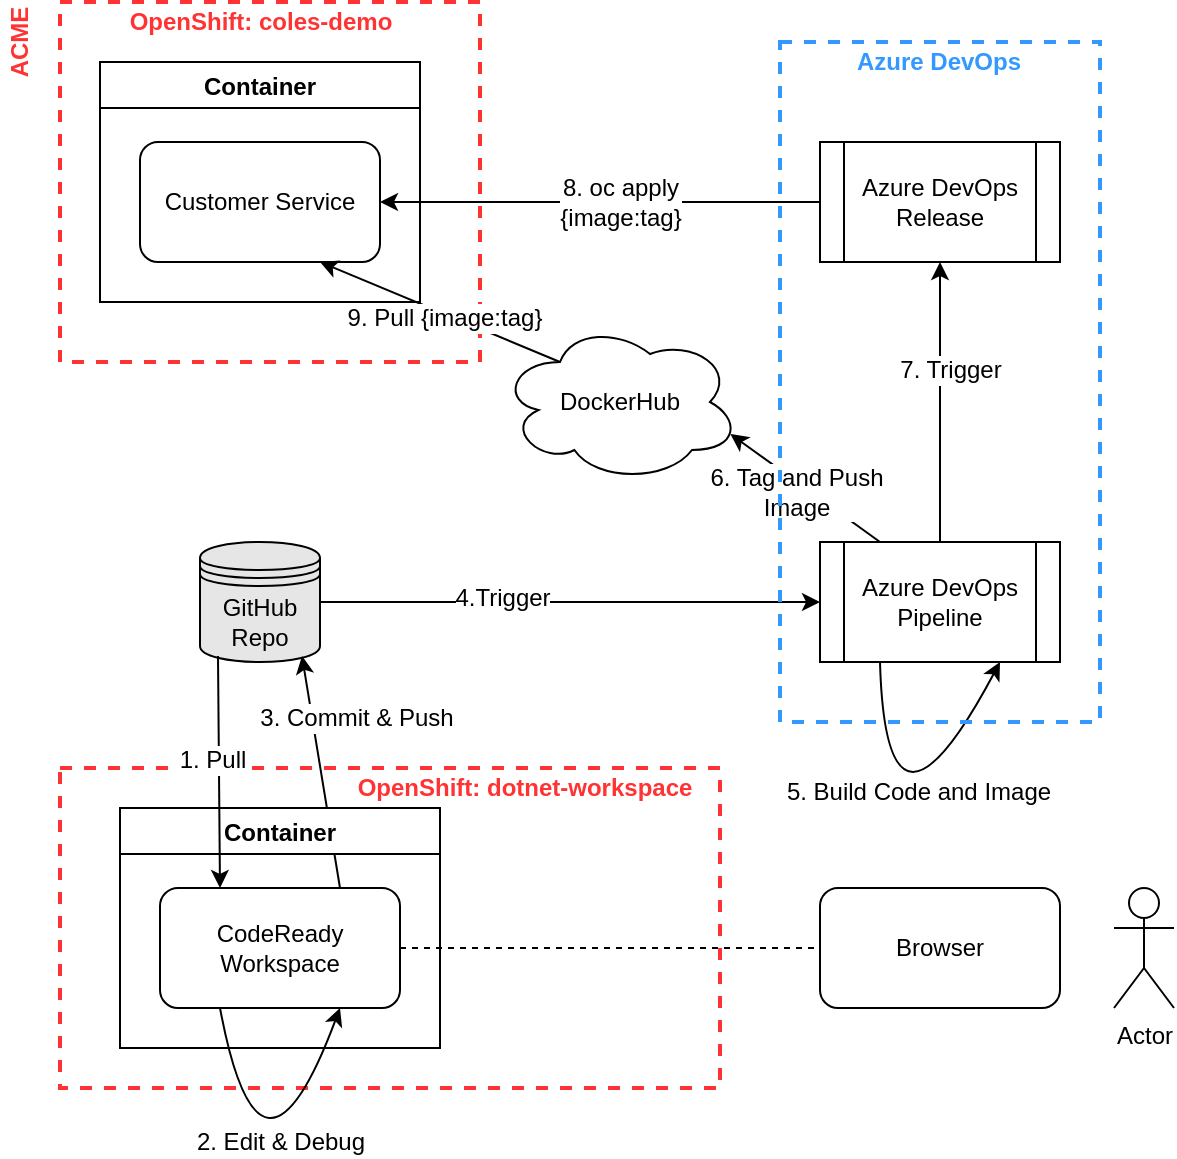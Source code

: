 <mxfile version="12.1.9" type="device" pages="1"><diagram id="ovAHQZ2BJ-_I0cGVsoG9" name="Page-1"><mxGraphModel dx="630" dy="579" grid="1" gridSize="10" guides="1" tooltips="1" connect="1" arrows="1" fold="1" page="1" pageScale="1" pageWidth="827" pageHeight="1169" math="0" shadow="0"><root><mxCell id="0"/><mxCell id="1" parent="0"/><mxCell id="_g6IOZlsqsTlYCw5BY6W-9" value="" style="verticalLabelPosition=bottom;verticalAlign=top;html=1;shape=mxgraph.basic.rect;fillColor=none;fillColor2=none;strokeColor=#FF3333;strokeWidth=2;size=20;indent=5;dashed=1;" vertex="1" parent="1"><mxGeometry x="50" y="503" width="330" height="160" as="geometry"/></mxCell><mxCell id="9aoQAb5LEwZFZZVG2kDQ-24" value="" style="verticalLabelPosition=bottom;verticalAlign=top;html=1;shape=mxgraph.basic.rect;fillColor=none;fillColor2=none;strokeColor=#FF3333;strokeWidth=2;size=20;indent=5;dashed=1;" parent="1" vertex="1"><mxGeometry x="50" y="120" width="210" height="180" as="geometry"/></mxCell><mxCell id="9aoQAb5LEwZFZZVG2kDQ-25" value="Customer Service" style="rounded=1;whiteSpace=wrap;html=1;fillColor=none;" parent="1" vertex="1"><mxGeometry x="90" y="190" width="120" height="60" as="geometry"/></mxCell><mxCell id="9aoQAb5LEwZFZZVG2kDQ-32" value="Container" style="swimlane;" parent="1" vertex="1"><mxGeometry x="70" y="150" width="160" height="120" as="geometry"/></mxCell><mxCell id="9aoQAb5LEwZFZZVG2kDQ-37" value="" style="endArrow=classic;html=1;exitX=0;exitY=0.5;exitDx=0;exitDy=0;" parent="1" source="_g6IOZlsqsTlYCw5BY6W-12" edge="1"><mxGeometry width="50" height="50" relative="1" as="geometry"><mxPoint x="70" y="340" as="sourcePoint"/><mxPoint x="210" y="220" as="targetPoint"/><Array as="points"><mxPoint x="210" y="220"/></Array></mxGeometry></mxCell><mxCell id="_g6IOZlsqsTlYCw5BY6W-20" value="8. oc apply&lt;br&gt;{image:tag}" style="text;html=1;resizable=0;points=[];align=center;verticalAlign=middle;labelBackgroundColor=#ffffff;" vertex="1" connectable="0" parent="9aoQAb5LEwZFZZVG2kDQ-37"><mxGeometry x="1" y="131" relative="1" as="geometry"><mxPoint x="120" as="offset"/></mxGeometry></mxCell><mxCell id="9aoQAb5LEwZFZZVG2kDQ-38" value="" style="endArrow=classic;html=1;exitX=1;exitY=0.5;exitDx=0;exitDy=0;entryX=0;entryY=0.5;entryDx=0;entryDy=0;" parent="1" source="_g6IOZlsqsTlYCw5BY6W-12" edge="1"><mxGeometry width="50" height="50" relative="1" as="geometry"><mxPoint x="414" y="220" as="sourcePoint"/><mxPoint x="510" y="220" as="targetPoint"/></mxGeometry></mxCell><mxCell id="9aoQAb5LEwZFZZVG2kDQ-39" value="GitHub Repo" style="shape=datastore;whiteSpace=wrap;html=1;shadow=0;strokeColor=#000000;fillColor=#E6E6E6;" parent="1" vertex="1"><mxGeometry x="120" y="390" width="60" height="60" as="geometry"/></mxCell><mxCell id="9aoQAb5LEwZFZZVG2kDQ-42" value="" style="endArrow=classic;html=1;exitX=0.25;exitY=0.25;exitDx=0;exitDy=0;entryX=0.75;entryY=1;entryDx=0;entryDy=0;exitPerimeter=0;" parent="1" source="9aoQAb5LEwZFZZVG2kDQ-44" target="9aoQAb5LEwZFZZVG2kDQ-25" edge="1"><mxGeometry width="50" height="50" relative="1" as="geometry"><mxPoint x="220" y="230" as="sourcePoint"/><mxPoint x="330" y="230" as="targetPoint"/></mxGeometry></mxCell><mxCell id="_g6IOZlsqsTlYCw5BY6W-33" value="&lt;font color=&quot;#000000&quot;&gt;9. Pull {image:tag}&lt;/font&gt;" style="text;html=1;resizable=0;points=[];align=center;verticalAlign=middle;labelBackgroundColor=#ffffff;fontColor=#3399FF;" vertex="1" connectable="0" parent="9aoQAb5LEwZFZZVG2kDQ-42"><mxGeometry x="-0.046" y="2" relative="1" as="geometry"><mxPoint as="offset"/></mxGeometry></mxCell><mxCell id="9aoQAb5LEwZFZZVG2kDQ-44" value="DockerHub" style="ellipse;shape=cloud;whiteSpace=wrap;html=1;shadow=0;strokeColor=#000000;fillColor=none;" parent="1" vertex="1"><mxGeometry x="270" y="280" width="120" height="80" as="geometry"/></mxCell><mxCell id="9aoQAb5LEwZFZZVG2kDQ-50" value="ACME" style="text;html=1;strokeColor=none;fillColor=none;align=center;verticalAlign=middle;whiteSpace=wrap;rounded=0;rotation=-90;fontColor=#FF3333;fontStyle=1" parent="1" vertex="1"><mxGeometry x="10" y="130" width="40" height="20" as="geometry"/></mxCell><mxCell id="9aoQAb5LEwZFZZVG2kDQ-54" value="OpenShift: coles-demo" style="text;html=1;strokeColor=none;fillColor=none;align=center;verticalAlign=middle;whiteSpace=wrap;rounded=0;fontFamily=Helvetica;fontColor=#FF3333;fontStyle=1" parent="1" vertex="1"><mxGeometry x="60.5" y="120" width="179" height="20" as="geometry"/></mxCell><mxCell id="_g6IOZlsqsTlYCw5BY6W-1" value="CodeReady Workspace" style="rounded=1;whiteSpace=wrap;html=1;fillColor=none;" vertex="1" parent="1"><mxGeometry x="100" y="563" width="120" height="60" as="geometry"/></mxCell><mxCell id="_g6IOZlsqsTlYCw5BY6W-4" value="" style="endArrow=classic;html=1;entryX=0.85;entryY=0.95;entryDx=0;entryDy=0;entryPerimeter=0;exitX=0.75;exitY=0;exitDx=0;exitDy=0;" edge="1" parent="1" source="_g6IOZlsqsTlYCw5BY6W-1" target="9aoQAb5LEwZFZZVG2kDQ-39"><mxGeometry width="50" height="50" relative="1" as="geometry"><mxPoint x="171" y="450" as="sourcePoint"/><mxPoint x="130" y="470" as="targetPoint"/></mxGeometry></mxCell><mxCell id="_g6IOZlsqsTlYCw5BY6W-5" value="3. Commit &amp;amp; Push" style="text;html=1;resizable=0;points=[];align=center;verticalAlign=middle;labelBackgroundColor=#ffffff;" vertex="1" connectable="0" parent="_g6IOZlsqsTlYCw5BY6W-4"><mxGeometry x="0.244" y="-1" relative="1" as="geometry"><mxPoint x="18.5" y="-13" as="offset"/></mxGeometry></mxCell><mxCell id="_g6IOZlsqsTlYCw5BY6W-6" value="Container" style="swimlane;" vertex="1" parent="1"><mxGeometry x="80" y="523" width="160" height="120" as="geometry"><mxRectangle x="70" y="430" width="80" height="23" as="alternateBounds"/></mxGeometry></mxCell><mxCell id="_g6IOZlsqsTlYCw5BY6W-7" value="" style="endArrow=classic;html=1;exitX=0.15;exitY=0.95;exitDx=0;exitDy=0;entryX=0.25;entryY=0;entryDx=0;entryDy=0;exitPerimeter=0;" edge="1" parent="1" source="9aoQAb5LEwZFZZVG2kDQ-39" target="_g6IOZlsqsTlYCw5BY6W-1"><mxGeometry width="50" height="50" relative="1" as="geometry"><mxPoint x="119.5" y="370" as="sourcePoint"/><mxPoint x="117" y="460" as="targetPoint"/></mxGeometry></mxCell><mxCell id="_g6IOZlsqsTlYCw5BY6W-8" value="1. Pull" style="text;html=1;resizable=0;points=[];align=center;verticalAlign=middle;labelBackgroundColor=#ffffff;" vertex="1" connectable="0" parent="_g6IOZlsqsTlYCw5BY6W-7"><mxGeometry x="0.244" y="-1" relative="1" as="geometry"><mxPoint x="-2.5" y="-20.5" as="offset"/></mxGeometry></mxCell><mxCell id="_g6IOZlsqsTlYCw5BY6W-10" value="Azure DevOps Pipeline" style="shape=process;whiteSpace=wrap;html=1;backgroundOutline=1;" vertex="1" parent="1"><mxGeometry x="430" y="390" width="120" height="60" as="geometry"/></mxCell><mxCell id="_g6IOZlsqsTlYCw5BY6W-11" value="OpenShift: dotnet-workspace" style="text;html=1;strokeColor=none;fillColor=none;align=center;verticalAlign=middle;whiteSpace=wrap;rounded=0;fontFamily=Helvetica;fontColor=#FF3333;fontStyle=1" vertex="1" parent="1"><mxGeometry x="180" y="503" width="205" height="20" as="geometry"/></mxCell><mxCell id="_g6IOZlsqsTlYCw5BY6W-12" value="Azure DevOps Release" style="shape=process;whiteSpace=wrap;html=1;backgroundOutline=1;" vertex="1" parent="1"><mxGeometry x="430" y="190" width="120" height="60" as="geometry"/></mxCell><mxCell id="_g6IOZlsqsTlYCw5BY6W-14" value="" style="endArrow=classic;html=1;exitX=0.25;exitY=0;exitDx=0;exitDy=0;entryX=0.96;entryY=0.7;entryDx=0;entryDy=0;entryPerimeter=0;" edge="1" parent="1" source="_g6IOZlsqsTlYCw5BY6W-10" target="9aoQAb5LEwZFZZVG2kDQ-44"><mxGeometry width="50" height="50" relative="1" as="geometry"><mxPoint x="450" y="355" as="sourcePoint"/><mxPoint x="500" y="305" as="targetPoint"/></mxGeometry></mxCell><mxCell id="_g6IOZlsqsTlYCw5BY6W-18" value="6. Tag and Push&lt;br&gt;Image" style="text;html=1;resizable=0;points=[];align=center;verticalAlign=middle;labelBackgroundColor=#ffffff;" vertex="1" connectable="0" parent="_g6IOZlsqsTlYCw5BY6W-14"><mxGeometry x="0.394" y="1" relative="1" as="geometry"><mxPoint x="11" y="12" as="offset"/></mxGeometry></mxCell><mxCell id="_g6IOZlsqsTlYCw5BY6W-15" value="" style="endArrow=classic;html=1;entryX=0;entryY=0.5;entryDx=0;entryDy=0;" edge="1" parent="1" source="9aoQAb5LEwZFZZVG2kDQ-39" target="_g6IOZlsqsTlYCw5BY6W-10"><mxGeometry width="50" height="50" relative="1" as="geometry"><mxPoint x="180" y="400" as="sourcePoint"/><mxPoint x="410" y="390" as="targetPoint"/></mxGeometry></mxCell><mxCell id="_g6IOZlsqsTlYCw5BY6W-16" value="4.Trigger" style="text;html=1;resizable=0;points=[];align=center;verticalAlign=middle;labelBackgroundColor=#ffffff;" vertex="1" connectable="0" parent="_g6IOZlsqsTlYCw5BY6W-15"><mxGeometry x="-0.272" y="2" relative="1" as="geometry"><mxPoint as="offset"/></mxGeometry></mxCell><mxCell id="_g6IOZlsqsTlYCw5BY6W-17" value="" style="endArrow=classic;html=1;entryX=0.5;entryY=1;entryDx=0;entryDy=0;exitX=0.5;exitY=0;exitDx=0;exitDy=0;" edge="1" parent="1" source="_g6IOZlsqsTlYCw5BY6W-10" target="_g6IOZlsqsTlYCw5BY6W-12"><mxGeometry width="50" height="50" relative="1" as="geometry"><mxPoint x="495" y="350" as="sourcePoint"/><mxPoint x="545" y="300" as="targetPoint"/></mxGeometry></mxCell><mxCell id="_g6IOZlsqsTlYCw5BY6W-19" value="7. Trigger" style="text;html=1;resizable=0;points=[];align=center;verticalAlign=middle;labelBackgroundColor=#ffffff;" vertex="1" connectable="0" parent="_g6IOZlsqsTlYCw5BY6W-17"><mxGeometry x="0.236" y="-5" relative="1" as="geometry"><mxPoint as="offset"/></mxGeometry></mxCell><mxCell id="_g6IOZlsqsTlYCw5BY6W-23" value="" style="endArrow=classic;html=1;entryX=0.75;entryY=1;entryDx=0;entryDy=0;curved=1;exitX=0.25;exitY=1;exitDx=0;exitDy=0;" edge="1" parent="1" source="_g6IOZlsqsTlYCw5BY6W-1" target="_g6IOZlsqsTlYCw5BY6W-1"><mxGeometry width="50" height="50" relative="1" as="geometry"><mxPoint x="180" y="510" as="sourcePoint"/><mxPoint x="181" y="387" as="targetPoint"/><Array as="points"><mxPoint x="150" y="730"/></Array></mxGeometry></mxCell><mxCell id="_g6IOZlsqsTlYCw5BY6W-24" value="2. Edit &amp;amp; Debug" style="text;html=1;resizable=0;points=[];align=center;verticalAlign=middle;labelBackgroundColor=#ffffff;" vertex="1" connectable="0" parent="_g6IOZlsqsTlYCw5BY6W-23"><mxGeometry x="0.244" y="-1" relative="1" as="geometry"><mxPoint x="-1.5" y="-12" as="offset"/></mxGeometry></mxCell><mxCell id="_g6IOZlsqsTlYCw5BY6W-25" value="Browser" style="rounded=1;whiteSpace=wrap;html=1;" vertex="1" parent="1"><mxGeometry x="430" y="563" width="120" height="60" as="geometry"/></mxCell><mxCell id="_g6IOZlsqsTlYCw5BY6W-26" value="Actor" style="shape=umlActor;verticalLabelPosition=bottom;labelBackgroundColor=#ffffff;verticalAlign=top;html=1;outlineConnect=0;" vertex="1" parent="1"><mxGeometry x="577" y="563" width="30" height="60" as="geometry"/></mxCell><mxCell id="_g6IOZlsqsTlYCw5BY6W-27" value="" style="endArrow=none;dashed=1;html=1;entryX=0;entryY=0.5;entryDx=0;entryDy=0;exitX=1;exitY=0.5;exitDx=0;exitDy=0;" edge="1" parent="1" source="_g6IOZlsqsTlYCw5BY6W-1" target="_g6IOZlsqsTlYCw5BY6W-25"><mxGeometry width="50" height="50" relative="1" as="geometry"><mxPoint x="400" y="693" as="sourcePoint"/><mxPoint x="450" y="643" as="targetPoint"/></mxGeometry></mxCell><mxCell id="_g6IOZlsqsTlYCw5BY6W-29" value="" style="endArrow=classic;html=1;curved=1;exitX=0.25;exitY=1;exitDx=0;exitDy=0;entryX=0.75;entryY=1;entryDx=0;entryDy=0;" edge="1" parent="1" source="_g6IOZlsqsTlYCw5BY6W-10" target="_g6IOZlsqsTlYCw5BY6W-10"><mxGeometry width="50" height="50" relative="1" as="geometry"><mxPoint x="430" y="460" as="sourcePoint"/><mxPoint x="520" y="480" as="targetPoint"/><Array as="points"><mxPoint x="463" y="557"/></Array></mxGeometry></mxCell><mxCell id="_g6IOZlsqsTlYCw5BY6W-30" value="5. Build Code and Image" style="text;html=1;resizable=0;points=[];align=center;verticalAlign=middle;labelBackgroundColor=#ffffff;" vertex="1" connectable="0" parent="_g6IOZlsqsTlYCw5BY6W-29"><mxGeometry x="0.244" y="-1" relative="1" as="geometry"><mxPoint x="-1.5" y="-12" as="offset"/></mxGeometry></mxCell><mxCell id="_g6IOZlsqsTlYCw5BY6W-31" value="" style="verticalLabelPosition=bottom;verticalAlign=top;html=1;shape=mxgraph.basic.rect;fillColor=none;fillColor2=none;strokeColor=#3399FF;strokeWidth=2;size=20;indent=5;dashed=1;" vertex="1" parent="1"><mxGeometry x="410" y="140" width="160" height="340" as="geometry"/></mxCell><mxCell id="_g6IOZlsqsTlYCw5BY6W-32" value="Azure DevOps" style="text;html=1;strokeColor=none;fillColor=none;align=center;verticalAlign=middle;whiteSpace=wrap;rounded=0;fontFamily=Helvetica;fontColor=#3399FF;fontStyle=1" vertex="1" parent="1"><mxGeometry x="387" y="140" width="205" height="20" as="geometry"/></mxCell></root></mxGraphModel></diagram></mxfile>